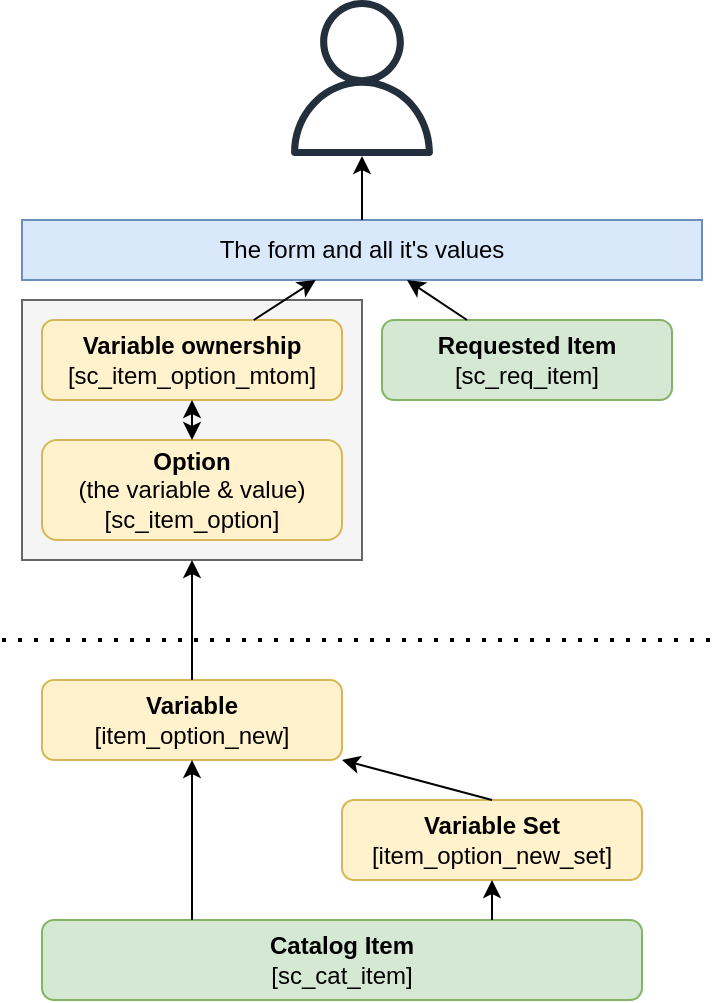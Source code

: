 <mxfile version="15.7.3" type="device"><diagram id="mqF8TIC8zpMFhfGl-FOf" name="Page-1"><mxGraphModel dx="759" dy="595" grid="0" gridSize="10" guides="1" tooltips="1" connect="1" arrows="1" fold="1" page="1" pageScale="1" pageWidth="850" pageHeight="1100" math="0" shadow="0"><root><mxCell id="0"/><mxCell id="1" parent="0"/><mxCell id="xLxXHQhvXTWE0xwi5LfR-10" value="" style="rounded=0;whiteSpace=wrap;html=1;fillColor=#f5f5f5;strokeColor=#666666;fontColor=#333333;" vertex="1" parent="1"><mxGeometry x="250" y="530" width="170" height="130" as="geometry"/></mxCell><mxCell id="xLxXHQhvXTWE0xwi5LfR-1" value="" style="sketch=0;outlineConnect=0;fontColor=#232F3E;gradientColor=none;fillColor=#232F3D;strokeColor=none;dashed=0;verticalLabelPosition=bottom;verticalAlign=top;align=center;html=1;fontSize=12;fontStyle=0;aspect=fixed;pointerEvents=1;shape=mxgraph.aws4.user;" vertex="1" parent="1"><mxGeometry x="381" y="380" width="78" height="78" as="geometry"/></mxCell><mxCell id="xLxXHQhvXTWE0xwi5LfR-2" value="The form and all it's values" style="rounded=0;whiteSpace=wrap;html=1;fillColor=#dae8fc;strokeColor=#6c8ebf;" vertex="1" parent="1"><mxGeometry x="250" y="490" width="340" height="30" as="geometry"/></mxCell><mxCell id="xLxXHQhvXTWE0xwi5LfR-3" value="&lt;b&gt;Variable ownership&lt;/b&gt;&lt;br&gt;[sc_item_option_mtom]" style="rounded=1;whiteSpace=wrap;html=1;fillColor=#fff2cc;strokeColor=#d6b656;" vertex="1" parent="1"><mxGeometry x="260" y="540" width="150" height="40" as="geometry"/></mxCell><mxCell id="xLxXHQhvXTWE0xwi5LfR-4" value="&lt;b&gt;Option &lt;/b&gt;&lt;br&gt;(the variable &amp;amp; value)&lt;br&gt;[sc_item_option]" style="rounded=1;whiteSpace=wrap;html=1;fillColor=#fff2cc;strokeColor=#d6b656;" vertex="1" parent="1"><mxGeometry x="260" y="600" width="150" height="50" as="geometry"/></mxCell><mxCell id="xLxXHQhvXTWE0xwi5LfR-5" value="&lt;b&gt;Requested Item&lt;/b&gt;&lt;br&gt;[sc_req_item]" style="rounded=1;whiteSpace=wrap;html=1;fillColor=#d5e8d4;strokeColor=#82b366;" vertex="1" parent="1"><mxGeometry x="430" y="540" width="145" height="40" as="geometry"/></mxCell><mxCell id="xLxXHQhvXTWE0xwi5LfR-6" value="" style="endArrow=classic;html=1;rounded=0;" edge="1" parent="1" source="xLxXHQhvXTWE0xwi5LfR-5" target="xLxXHQhvXTWE0xwi5LfR-2"><mxGeometry width="50" height="50" relative="1" as="geometry"><mxPoint x="510" y="650" as="sourcePoint"/><mxPoint x="560" y="600" as="targetPoint"/></mxGeometry></mxCell><mxCell id="xLxXHQhvXTWE0xwi5LfR-7" value="" style="endArrow=classic;html=1;rounded=0;" edge="1" parent="1" source="xLxXHQhvXTWE0xwi5LfR-3" target="xLxXHQhvXTWE0xwi5LfR-2"><mxGeometry width="50" height="50" relative="1" as="geometry"><mxPoint x="492.136" y="550" as="sourcePoint"/><mxPoint x="461.773" y="530" as="targetPoint"/></mxGeometry></mxCell><mxCell id="xLxXHQhvXTWE0xwi5LfR-8" value="" style="endArrow=classic;html=1;rounded=0;startArrow=classic;startFill=1;" edge="1" parent="1" source="xLxXHQhvXTWE0xwi5LfR-3" target="xLxXHQhvXTWE0xwi5LfR-4"><mxGeometry width="50" height="50" relative="1" as="geometry"><mxPoint x="180" y="550" as="sourcePoint"/><mxPoint x="230" y="500" as="targetPoint"/></mxGeometry></mxCell><mxCell id="xLxXHQhvXTWE0xwi5LfR-9" value="" style="endArrow=classic;html=1;rounded=0;exitX=0.5;exitY=0;exitDx=0;exitDy=0;" edge="1" parent="1" source="xLxXHQhvXTWE0xwi5LfR-2" target="xLxXHQhvXTWE0xwi5LfR-1"><mxGeometry width="50" height="50" relative="1" as="geometry"><mxPoint x="390" y="490" as="sourcePoint"/><mxPoint x="440" y="440" as="targetPoint"/></mxGeometry></mxCell><mxCell id="xLxXHQhvXTWE0xwi5LfR-13" value="&lt;b&gt;Variable&lt;/b&gt;&lt;br&gt;[item_option_new]" style="rounded=1;whiteSpace=wrap;html=1;fillColor=#fff2cc;strokeColor=#d6b656;" vertex="1" parent="1"><mxGeometry x="260" y="720" width="150" height="40" as="geometry"/></mxCell><mxCell id="xLxXHQhvXTWE0xwi5LfR-15" value="&lt;b&gt;Variable Set&lt;/b&gt;&lt;br&gt;[item_option_new_set]" style="rounded=1;whiteSpace=wrap;html=1;fillColor=#fff2cc;strokeColor=#d6b656;" vertex="1" parent="1"><mxGeometry x="410" y="780" width="150" height="40" as="geometry"/></mxCell><mxCell id="xLxXHQhvXTWE0xwi5LfR-16" value="&lt;b&gt;Catalog Item&lt;/b&gt;&lt;br&gt;[sc_cat_item]" style="rounded=1;whiteSpace=wrap;html=1;fillColor=#d5e8d4;strokeColor=#82b366;" vertex="1" parent="1"><mxGeometry x="260" y="840" width="300" height="40" as="geometry"/></mxCell><mxCell id="xLxXHQhvXTWE0xwi5LfR-17" value="" style="endArrow=classic;html=1;rounded=0;entryX=0.5;entryY=1;entryDx=0;entryDy=0;exitX=0.75;exitY=0;exitDx=0;exitDy=0;" edge="1" parent="1" source="xLxXHQhvXTWE0xwi5LfR-16" target="xLxXHQhvXTWE0xwi5LfR-15"><mxGeometry width="50" height="50" relative="1" as="geometry"><mxPoint x="440" y="620" as="sourcePoint"/><mxPoint x="490" y="570" as="targetPoint"/></mxGeometry></mxCell><mxCell id="xLxXHQhvXTWE0xwi5LfR-18" value="" style="endArrow=classic;html=1;rounded=0;entryX=0.5;entryY=1;entryDx=0;entryDy=0;exitX=0.25;exitY=0;exitDx=0;exitDy=0;" edge="1" parent="1" source="xLxXHQhvXTWE0xwi5LfR-16" target="xLxXHQhvXTWE0xwi5LfR-13"><mxGeometry width="50" height="50" relative="1" as="geometry"><mxPoint x="510" y="850" as="sourcePoint"/><mxPoint x="515" y="830" as="targetPoint"/></mxGeometry></mxCell><mxCell id="xLxXHQhvXTWE0xwi5LfR-19" value="" style="endArrow=classic;html=1;rounded=0;entryX=1;entryY=1;entryDx=0;entryDy=0;exitX=0.5;exitY=0;exitDx=0;exitDy=0;" edge="1" parent="1" source="xLxXHQhvXTWE0xwi5LfR-15" target="xLxXHQhvXTWE0xwi5LfR-13"><mxGeometry width="50" height="50" relative="1" as="geometry"><mxPoint x="510" y="850" as="sourcePoint"/><mxPoint x="505" y="760" as="targetPoint"/></mxGeometry></mxCell><mxCell id="xLxXHQhvXTWE0xwi5LfR-21" value="" style="endArrow=classic;html=1;rounded=0;exitX=0.5;exitY=0;exitDx=0;exitDy=0;" edge="1" parent="1" source="xLxXHQhvXTWE0xwi5LfR-13" target="xLxXHQhvXTWE0xwi5LfR-10"><mxGeometry width="50" height="50" relative="1" as="geometry"><mxPoint x="515" y="730" as="sourcePoint"/><mxPoint x="430" y="667.5" as="targetPoint"/></mxGeometry></mxCell><mxCell id="xLxXHQhvXTWE0xwi5LfR-22" value="" style="endArrow=none;dashed=1;html=1;dashPattern=1 3;strokeWidth=2;rounded=0;" edge="1" parent="1"><mxGeometry width="50" height="50" relative="1" as="geometry"><mxPoint x="240" y="700" as="sourcePoint"/><mxPoint x="600" y="700" as="targetPoint"/></mxGeometry></mxCell></root></mxGraphModel></diagram></mxfile>
